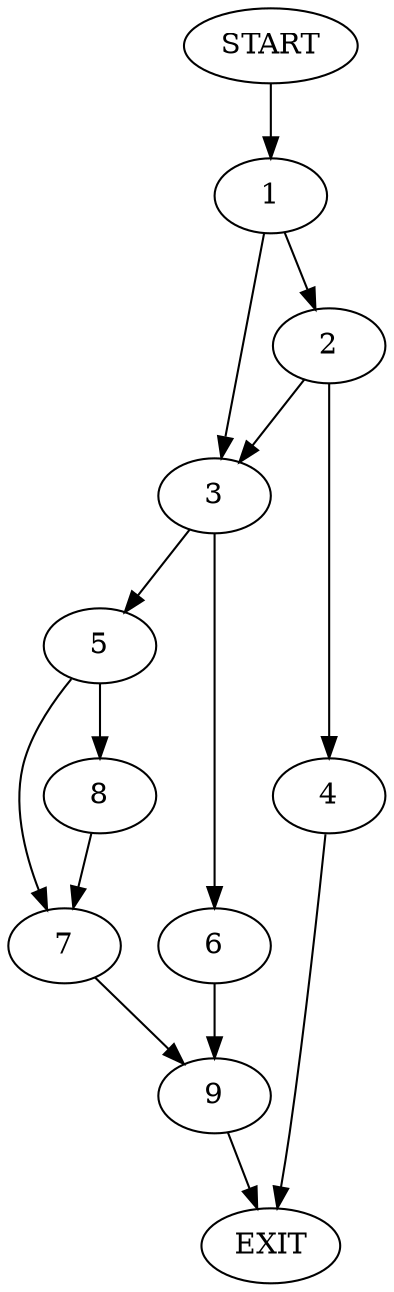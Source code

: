digraph {
0 [label="START"]
10 [label="EXIT"]
0 -> 1
1 -> 2
1 -> 3
2 -> 4
2 -> 3
3 -> 5
3 -> 6
4 -> 10
5 -> 7
5 -> 8
6 -> 9
9 -> 10
7 -> 9
8 -> 7
}
